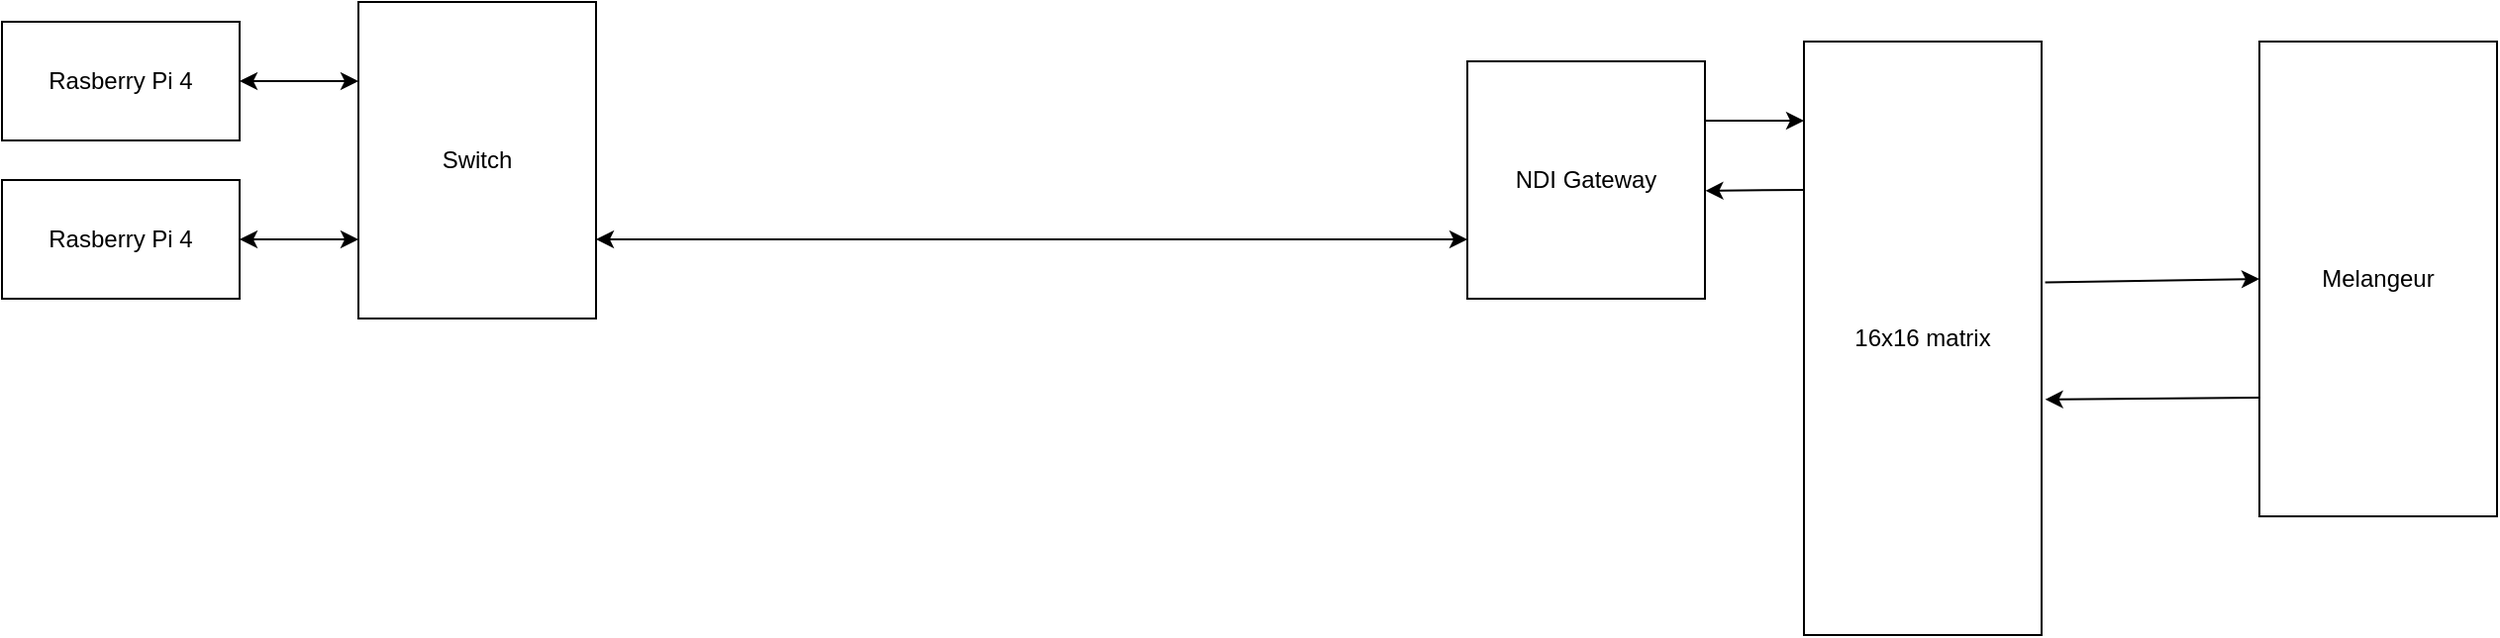 <mxfile version="22.0.8" type="github">
  <diagram name="Page-1" id="huXib3_UpxiIcokg_2-L">
    <mxGraphModel dx="1105" dy="587" grid="1" gridSize="10" guides="1" tooltips="1" connect="1" arrows="1" fold="1" page="1" pageScale="1" pageWidth="1654" pageHeight="1169" math="0" shadow="0">
      <root>
        <mxCell id="0" />
        <mxCell id="1" parent="0" />
        <mxCell id="A3nxTUrVnWNC7ZoqORWL-1" value="NDI Gateway" style="rounded=0;whiteSpace=wrap;html=1;" vertex="1" parent="1">
          <mxGeometry x="860" y="340" width="120" height="120" as="geometry" />
        </mxCell>
        <mxCell id="A3nxTUrVnWNC7ZoqORWL-2" value="Switch" style="rounded=0;whiteSpace=wrap;html=1;" vertex="1" parent="1">
          <mxGeometry x="300" y="310" width="120" height="160" as="geometry" />
        </mxCell>
        <mxCell id="A3nxTUrVnWNC7ZoqORWL-3" value="Rasberry Pi 4" style="rounded=0;whiteSpace=wrap;html=1;" vertex="1" parent="1">
          <mxGeometry x="120" y="400" width="120" height="60" as="geometry" />
        </mxCell>
        <mxCell id="A3nxTUrVnWNC7ZoqORWL-4" value="Rasberry Pi 4" style="rounded=0;whiteSpace=wrap;html=1;" vertex="1" parent="1">
          <mxGeometry x="120" y="320" width="120" height="60" as="geometry" />
        </mxCell>
        <mxCell id="A3nxTUrVnWNC7ZoqORWL-5" value="" style="endArrow=classic;startArrow=classic;html=1;rounded=0;exitX=1;exitY=0.5;exitDx=0;exitDy=0;entryX=0;entryY=0.75;entryDx=0;entryDy=0;" edge="1" parent="1" source="A3nxTUrVnWNC7ZoqORWL-3" target="A3nxTUrVnWNC7ZoqORWL-2">
          <mxGeometry width="50" height="50" relative="1" as="geometry">
            <mxPoint x="430" y="570" as="sourcePoint" />
            <mxPoint x="480" y="520" as="targetPoint" />
          </mxGeometry>
        </mxCell>
        <mxCell id="A3nxTUrVnWNC7ZoqORWL-7" value="" style="endArrow=classic;startArrow=classic;html=1;rounded=0;exitX=1;exitY=0.5;exitDx=0;exitDy=0;entryX=0;entryY=0.25;entryDx=0;entryDy=0;" edge="1" parent="1" source="A3nxTUrVnWNC7ZoqORWL-4" target="A3nxTUrVnWNC7ZoqORWL-2">
          <mxGeometry width="50" height="50" relative="1" as="geometry">
            <mxPoint x="430" y="570" as="sourcePoint" />
            <mxPoint x="480" y="520" as="targetPoint" />
          </mxGeometry>
        </mxCell>
        <mxCell id="A3nxTUrVnWNC7ZoqORWL-8" value="" style="endArrow=classic;startArrow=classic;html=1;rounded=0;exitX=1;exitY=0.75;exitDx=0;exitDy=0;entryX=0;entryY=0.75;entryDx=0;entryDy=0;" edge="1" parent="1" source="A3nxTUrVnWNC7ZoqORWL-2" target="A3nxTUrVnWNC7ZoqORWL-1">
          <mxGeometry width="50" height="50" relative="1" as="geometry">
            <mxPoint x="800" y="570" as="sourcePoint" />
            <mxPoint x="850" y="520" as="targetPoint" />
          </mxGeometry>
        </mxCell>
        <mxCell id="A3nxTUrVnWNC7ZoqORWL-9" value="Melangeur" style="rounded=0;whiteSpace=wrap;html=1;" vertex="1" parent="1">
          <mxGeometry x="1260" y="330" width="120" height="240" as="geometry" />
        </mxCell>
        <mxCell id="A3nxTUrVnWNC7ZoqORWL-12" value="16x16 matrix" style="rounded=0;whiteSpace=wrap;html=1;" vertex="1" parent="1">
          <mxGeometry x="1030" y="330" width="120" height="300" as="geometry" />
        </mxCell>
        <mxCell id="A3nxTUrVnWNC7ZoqORWL-13" value="" style="endArrow=classic;html=1;rounded=0;exitX=1;exitY=0.25;exitDx=0;exitDy=0;" edge="1" parent="1" source="A3nxTUrVnWNC7ZoqORWL-1">
          <mxGeometry width="50" height="50" relative="1" as="geometry">
            <mxPoint x="920" y="620" as="sourcePoint" />
            <mxPoint x="1030" y="370" as="targetPoint" />
          </mxGeometry>
        </mxCell>
        <mxCell id="A3nxTUrVnWNC7ZoqORWL-14" value="" style="endArrow=classic;html=1;rounded=0;exitX=0;exitY=0.25;exitDx=0;exitDy=0;entryX=1.002;entryY=0.545;entryDx=0;entryDy=0;entryPerimeter=0;" edge="1" parent="1" source="A3nxTUrVnWNC7ZoqORWL-12" target="A3nxTUrVnWNC7ZoqORWL-1">
          <mxGeometry width="50" height="50" relative="1" as="geometry">
            <mxPoint x="940" y="480" as="sourcePoint" />
            <mxPoint x="990" y="430" as="targetPoint" />
          </mxGeometry>
        </mxCell>
        <mxCell id="A3nxTUrVnWNC7ZoqORWL-15" value="" style="endArrow=classic;html=1;rounded=0;exitX=0;exitY=0.75;exitDx=0;exitDy=0;entryX=1.015;entryY=0.603;entryDx=0;entryDy=0;entryPerimeter=0;" edge="1" parent="1" source="A3nxTUrVnWNC7ZoqORWL-9" target="A3nxTUrVnWNC7ZoqORWL-12">
          <mxGeometry width="50" height="50" relative="1" as="geometry">
            <mxPoint x="1040" y="630" as="sourcePoint" />
            <mxPoint x="1090" y="580" as="targetPoint" />
          </mxGeometry>
        </mxCell>
        <mxCell id="A3nxTUrVnWNC7ZoqORWL-16" value="" style="endArrow=classic;html=1;rounded=0;entryX=0;entryY=0.5;entryDx=0;entryDy=0;exitX=1.015;exitY=0.406;exitDx=0;exitDy=0;exitPerimeter=0;" edge="1" parent="1" source="A3nxTUrVnWNC7ZoqORWL-12" target="A3nxTUrVnWNC7ZoqORWL-9">
          <mxGeometry width="50" height="50" relative="1" as="geometry">
            <mxPoint x="1040" y="630" as="sourcePoint" />
            <mxPoint x="1090" y="580" as="targetPoint" />
          </mxGeometry>
        </mxCell>
      </root>
    </mxGraphModel>
  </diagram>
</mxfile>
